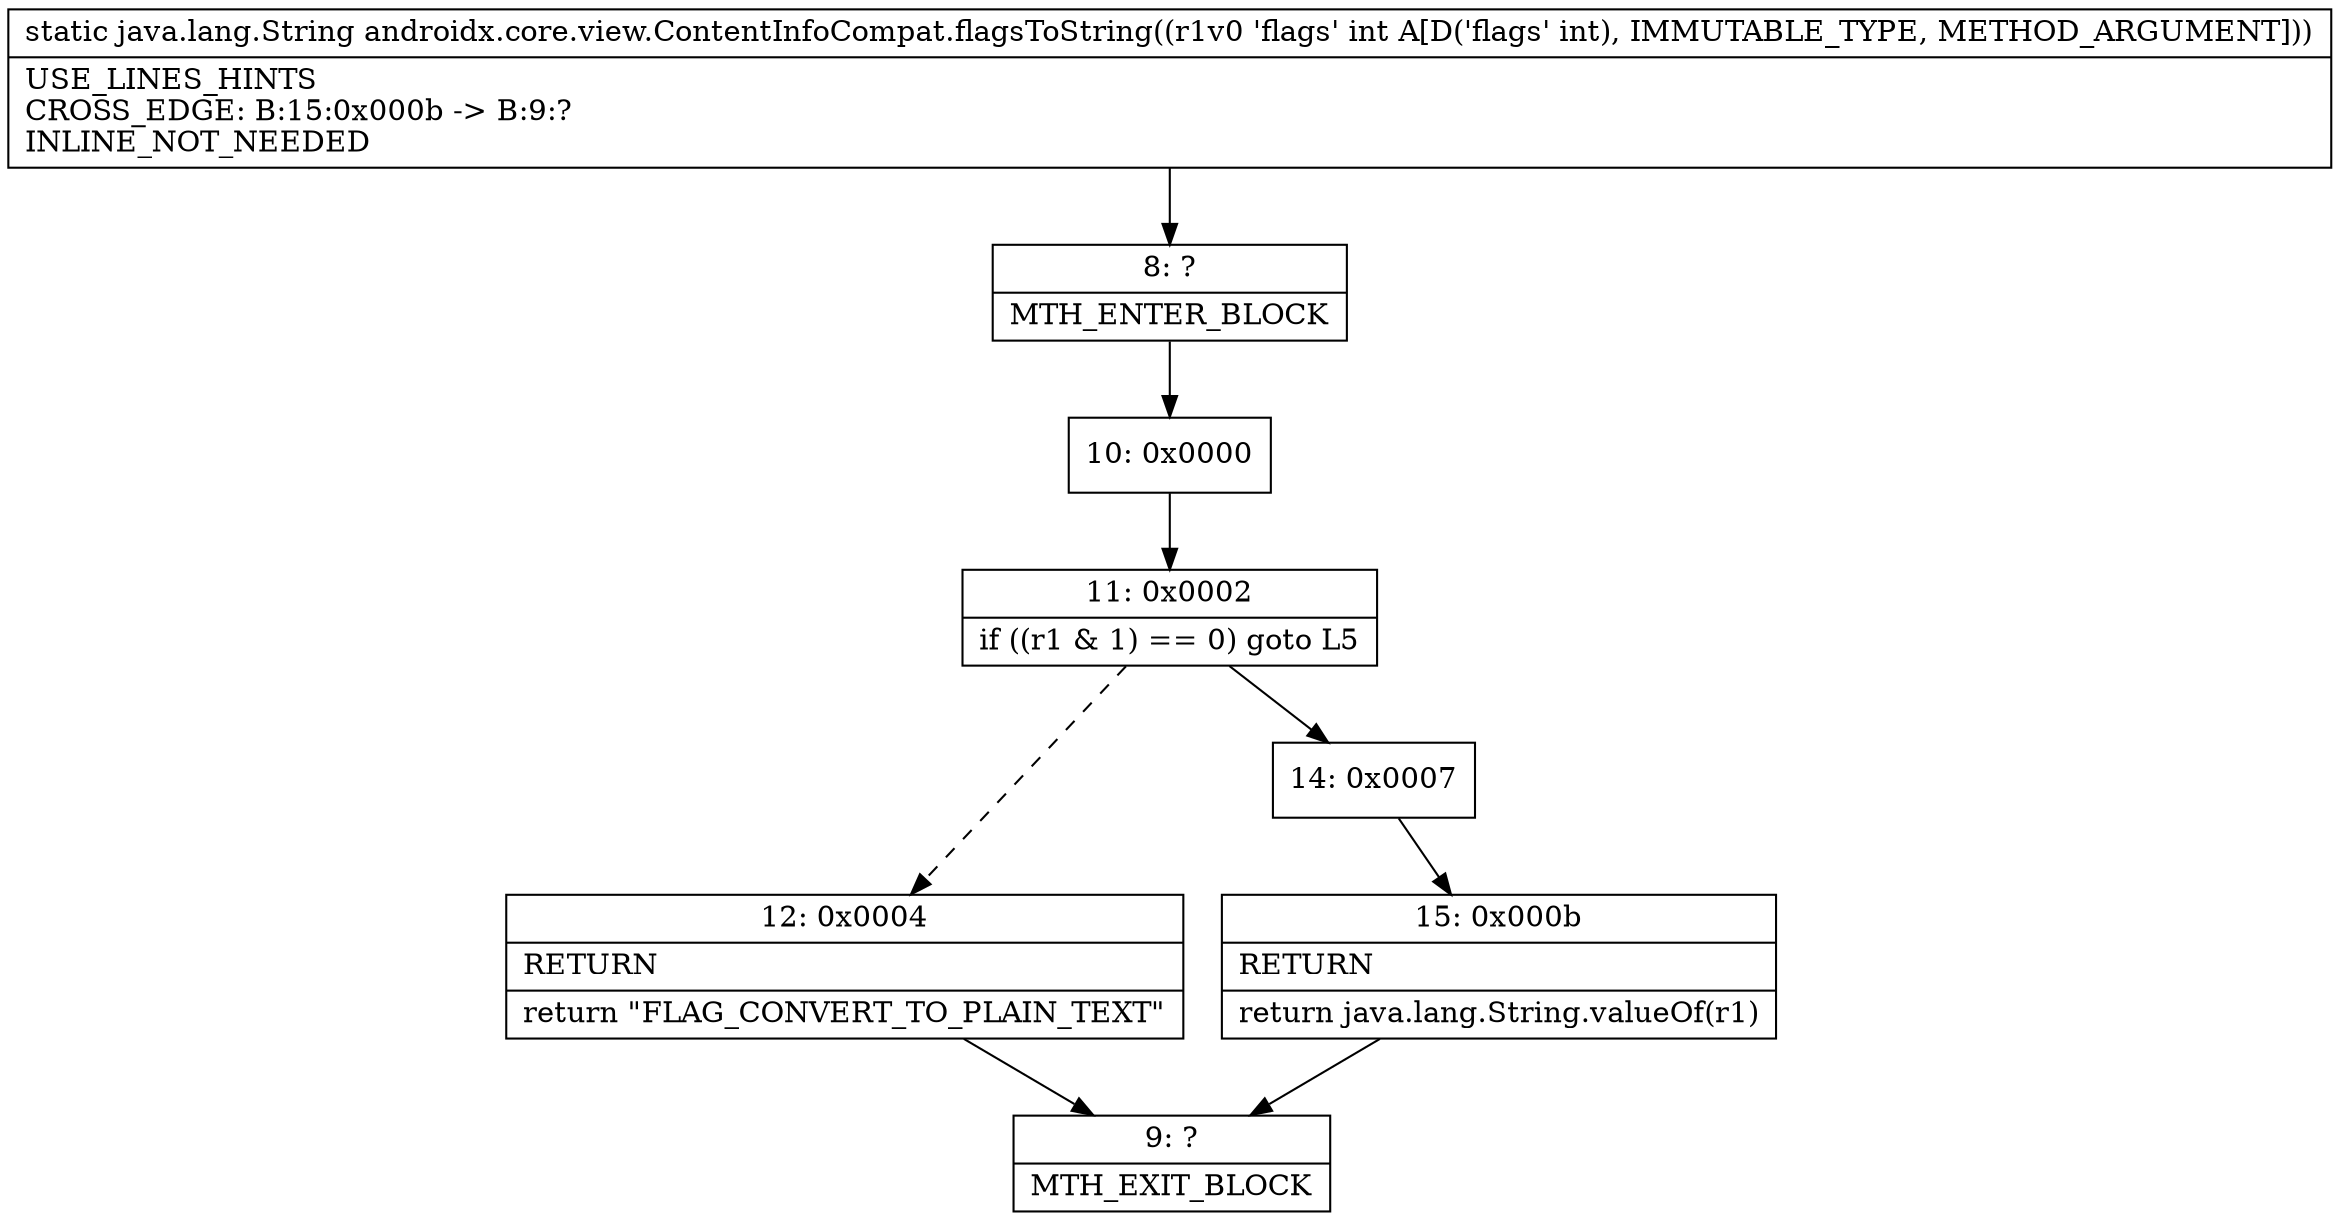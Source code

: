 digraph "CFG forandroidx.core.view.ContentInfoCompat.flagsToString(I)Ljava\/lang\/String;" {
Node_8 [shape=record,label="{8\:\ ?|MTH_ENTER_BLOCK\l}"];
Node_10 [shape=record,label="{10\:\ 0x0000}"];
Node_11 [shape=record,label="{11\:\ 0x0002|if ((r1 & 1) == 0) goto L5\l}"];
Node_12 [shape=record,label="{12\:\ 0x0004|RETURN\l|return \"FLAG_CONVERT_TO_PLAIN_TEXT\"\l}"];
Node_9 [shape=record,label="{9\:\ ?|MTH_EXIT_BLOCK\l}"];
Node_14 [shape=record,label="{14\:\ 0x0007}"];
Node_15 [shape=record,label="{15\:\ 0x000b|RETURN\l|return java.lang.String.valueOf(r1)\l}"];
MethodNode[shape=record,label="{static java.lang.String androidx.core.view.ContentInfoCompat.flagsToString((r1v0 'flags' int A[D('flags' int), IMMUTABLE_TYPE, METHOD_ARGUMENT]))  | USE_LINES_HINTS\lCROSS_EDGE: B:15:0x000b \-\> B:9:?\lINLINE_NOT_NEEDED\l}"];
MethodNode -> Node_8;Node_8 -> Node_10;
Node_10 -> Node_11;
Node_11 -> Node_12[style=dashed];
Node_11 -> Node_14;
Node_12 -> Node_9;
Node_14 -> Node_15;
Node_15 -> Node_9;
}

